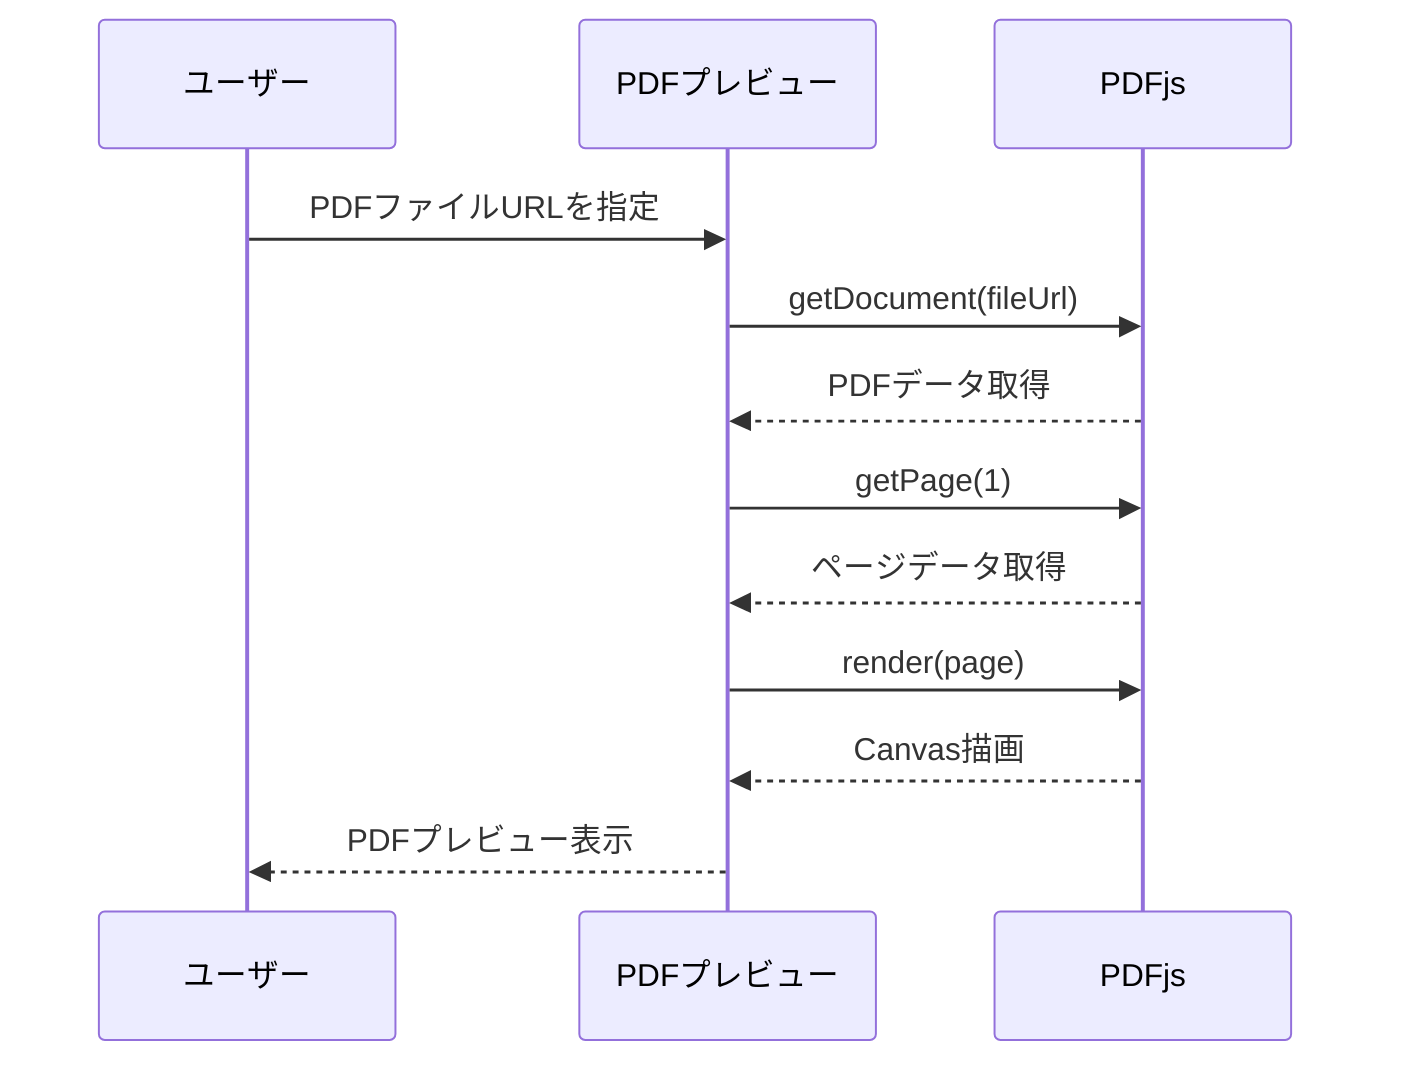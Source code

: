 %% PDFプレビュー（PdfPreview.tsx）のシーケンス図
sequenceDiagram
    participant ユーザー
    participant PDFプレビュー
    participant PDFjs

    ユーザー->>PDFプレビュー: PDFファイルURLを指定
    PDFプレビュー->>PDFjs: getDocument(fileUrl)
    PDFjs-->>PDFプレビュー: PDFデータ取得
    PDFプレビュー->>PDFjs: getPage(1)
    PDFjs-->>PDFプレビュー: ページデータ取得
    PDFプレビュー->>PDFjs: render(page)
    PDFjs-->>PDFプレビュー: Canvas描画
    PDFプレビュー-->>ユーザー: PDFプレビュー表示